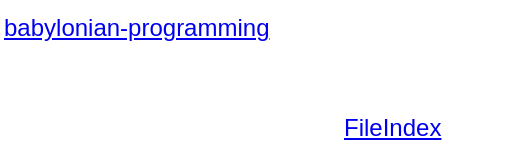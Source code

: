 <mxfile version="12.5.1" type="github">
  <diagram name="Page-1" id="97a40813-6b03-0c74-37c1-0168de264b11">
    <mxGraphModel dx="483" dy="397" grid="1" gridSize="10" guides="1" tooltips="1" connect="1" arrows="1" fold="1" page="1" pageScale="1" pageWidth="500" pageHeight="300" background="#ffffff" math="0" shadow="0">
      <root>
        <mxCell id="0"/>
        <mxCell id="1" parent="0"/>
        <UserObject label="&lt;a href=&quot;babylonian-programming.md&quot;&gt;babylonian-programming&lt;/a&gt;" id="ghZ7vWJIJKBKPPi3PgTr-1">
          <mxCell style="text;html=1;" vertex="1" parent="1">
            <mxGeometry x="60" y="30" width="160" height="30" as="geometry"/>
          </mxCell>
        </UserObject>
        <mxCell id="ghZ7vWJIJKBKPPi3PgTr-2" value="&lt;a href=&quot;fileindex.md&quot;&gt;FileIndex&lt;/a&gt;" style="text;html=1;" vertex="1" parent="1">
          <mxGeometry x="230" y="80" width="90" height="30" as="geometry"/>
        </mxCell>
      </root>
    </mxGraphModel>
  </diagram>
</mxfile>
